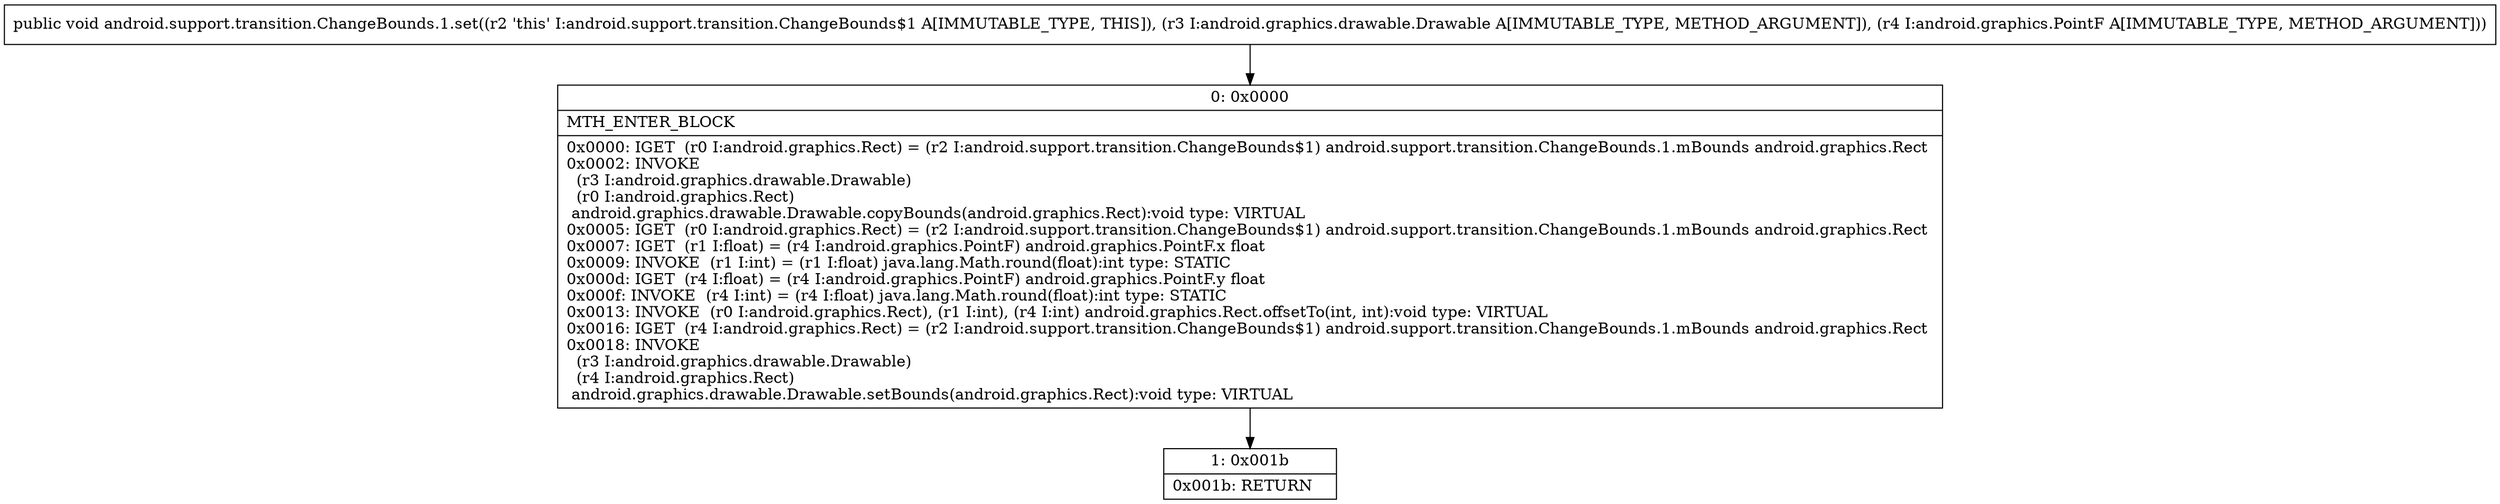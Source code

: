 digraph "CFG forandroid.support.transition.ChangeBounds.1.set(Landroid\/graphics\/drawable\/Drawable;Landroid\/graphics\/PointF;)V" {
Node_0 [shape=record,label="{0\:\ 0x0000|MTH_ENTER_BLOCK\l|0x0000: IGET  (r0 I:android.graphics.Rect) = (r2 I:android.support.transition.ChangeBounds$1) android.support.transition.ChangeBounds.1.mBounds android.graphics.Rect \l0x0002: INVOKE  \l  (r3 I:android.graphics.drawable.Drawable)\l  (r0 I:android.graphics.Rect)\l android.graphics.drawable.Drawable.copyBounds(android.graphics.Rect):void type: VIRTUAL \l0x0005: IGET  (r0 I:android.graphics.Rect) = (r2 I:android.support.transition.ChangeBounds$1) android.support.transition.ChangeBounds.1.mBounds android.graphics.Rect \l0x0007: IGET  (r1 I:float) = (r4 I:android.graphics.PointF) android.graphics.PointF.x float \l0x0009: INVOKE  (r1 I:int) = (r1 I:float) java.lang.Math.round(float):int type: STATIC \l0x000d: IGET  (r4 I:float) = (r4 I:android.graphics.PointF) android.graphics.PointF.y float \l0x000f: INVOKE  (r4 I:int) = (r4 I:float) java.lang.Math.round(float):int type: STATIC \l0x0013: INVOKE  (r0 I:android.graphics.Rect), (r1 I:int), (r4 I:int) android.graphics.Rect.offsetTo(int, int):void type: VIRTUAL \l0x0016: IGET  (r4 I:android.graphics.Rect) = (r2 I:android.support.transition.ChangeBounds$1) android.support.transition.ChangeBounds.1.mBounds android.graphics.Rect \l0x0018: INVOKE  \l  (r3 I:android.graphics.drawable.Drawable)\l  (r4 I:android.graphics.Rect)\l android.graphics.drawable.Drawable.setBounds(android.graphics.Rect):void type: VIRTUAL \l}"];
Node_1 [shape=record,label="{1\:\ 0x001b|0x001b: RETURN   \l}"];
MethodNode[shape=record,label="{public void android.support.transition.ChangeBounds.1.set((r2 'this' I:android.support.transition.ChangeBounds$1 A[IMMUTABLE_TYPE, THIS]), (r3 I:android.graphics.drawable.Drawable A[IMMUTABLE_TYPE, METHOD_ARGUMENT]), (r4 I:android.graphics.PointF A[IMMUTABLE_TYPE, METHOD_ARGUMENT])) }"];
MethodNode -> Node_0;
Node_0 -> Node_1;
}


